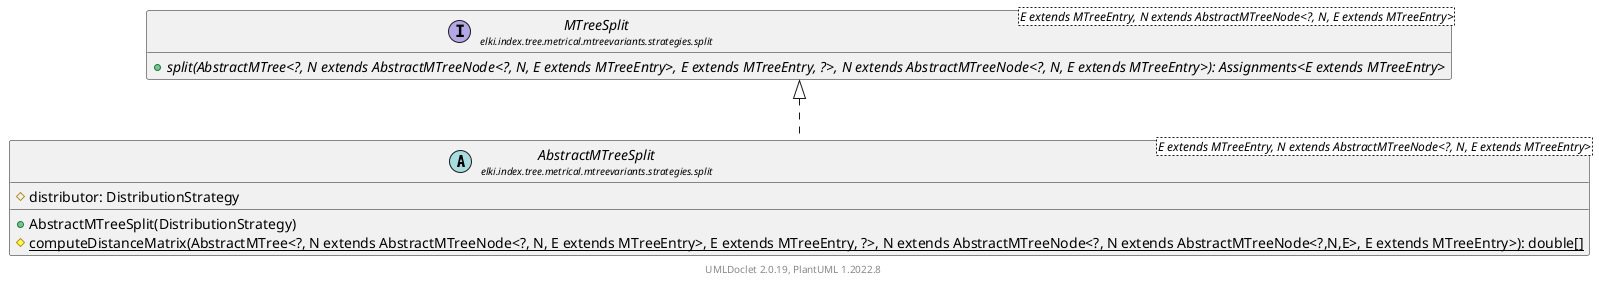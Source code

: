 @startuml
    remove .*\.(Instance|Par|Parameterizer|Factory)$
    set namespaceSeparator none
    hide empty fields
    hide empty methods

    abstract class "<size:14>AbstractMTreeSplit\n<size:10>elki.index.tree.metrical.mtreevariants.strategies.split" as elki.index.tree.metrical.mtreevariants.strategies.split.AbstractMTreeSplit<E extends MTreeEntry, N extends AbstractMTreeNode<?, N, E extends MTreeEntry>> [[AbstractMTreeSplit.html]] {
        #distributor: DistributionStrategy
        +AbstractMTreeSplit(DistributionStrategy)
        {static} #computeDistanceMatrix(AbstractMTree<?, N extends AbstractMTreeNode<?, N, E extends MTreeEntry>, E extends MTreeEntry, ?>, N extends AbstractMTreeNode<?, N extends AbstractMTreeNode<?,N,E>, E extends MTreeEntry>): double[]
    }

    interface "<size:14>MTreeSplit\n<size:10>elki.index.tree.metrical.mtreevariants.strategies.split" as elki.index.tree.metrical.mtreevariants.strategies.split.MTreeSplit<E extends MTreeEntry, N extends AbstractMTreeNode<?, N, E extends MTreeEntry>> [[MTreeSplit.html]] {
        {abstract} +split(AbstractMTree<?, N extends AbstractMTreeNode<?, N, E extends MTreeEntry>, E extends MTreeEntry, ?>, N extends AbstractMTreeNode<?, N, E extends MTreeEntry>): Assignments<E extends MTreeEntry>
    }
    abstract class "<size:14>AbstractMTreeSplit.Par\n<size:10>elki.index.tree.metrical.mtreevariants.strategies.split" as elki.index.tree.metrical.mtreevariants.strategies.split.AbstractMTreeSplit.Par<E extends MTreeEntry, N extends AbstractMTreeNode<?, N, E extends MTreeEntry>>

    elki.index.tree.metrical.mtreevariants.strategies.split.MTreeSplit <|.. elki.index.tree.metrical.mtreevariants.strategies.split.AbstractMTreeSplit
    elki.index.tree.metrical.mtreevariants.strategies.split.AbstractMTreeSplit +-- elki.index.tree.metrical.mtreevariants.strategies.split.AbstractMTreeSplit.Par

    center footer UMLDoclet 2.0.19, PlantUML 1.2022.8
@enduml
